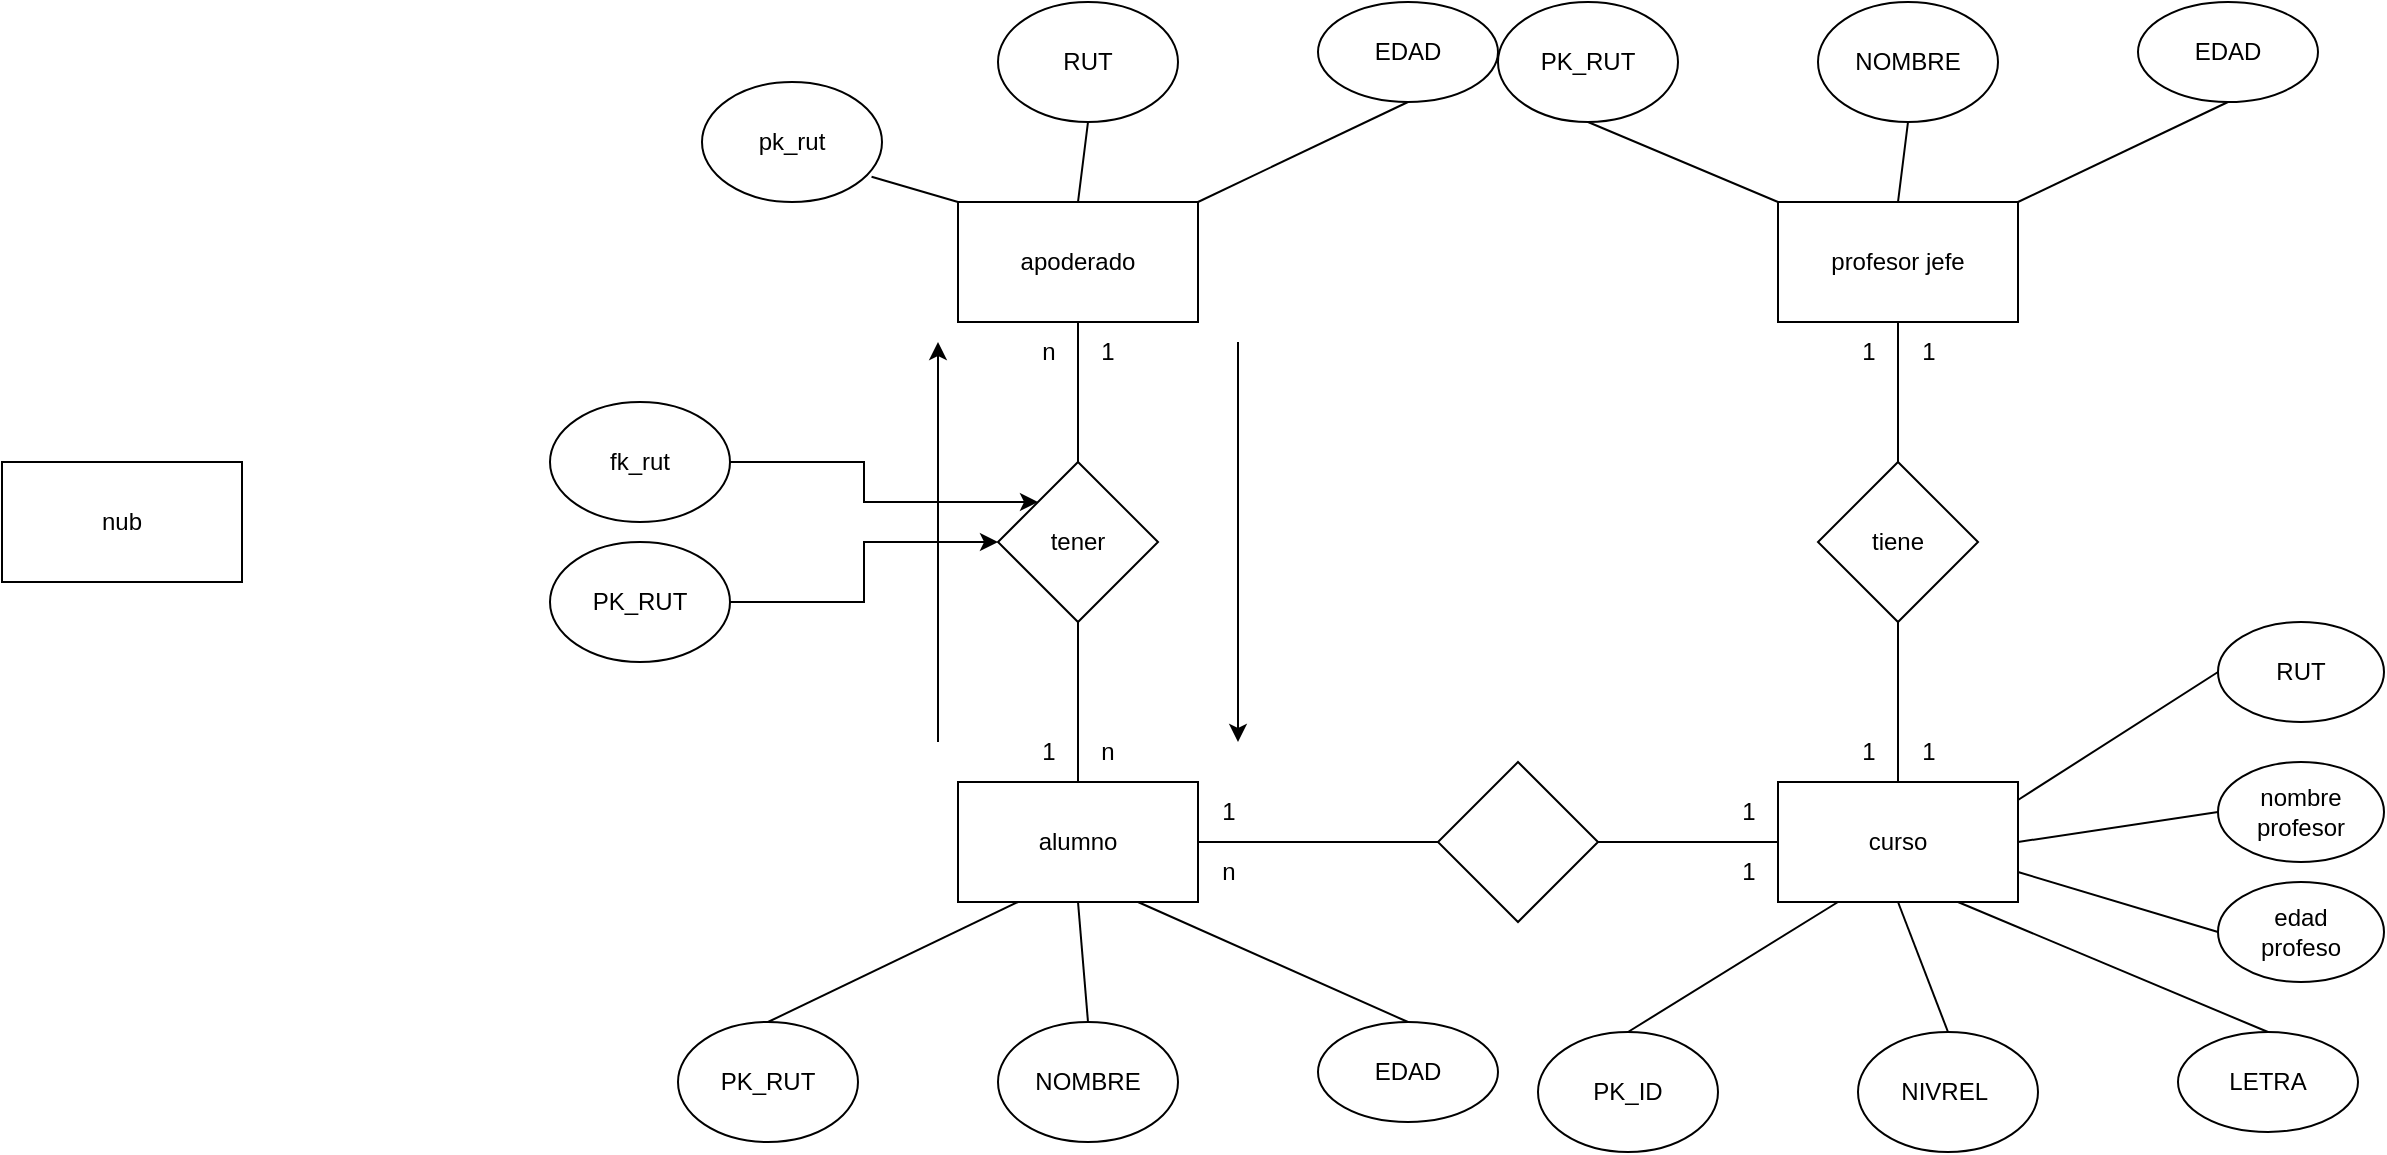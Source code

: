 <mxfile version="24.2.2" type="github">
  <diagram name="Página-1" id="F4TfGY3j-JmZBKwLm8oc">
    <mxGraphModel dx="799" dy="454" grid="1" gridSize="10" guides="1" tooltips="1" connect="1" arrows="1" fold="1" page="1" pageScale="1" pageWidth="827" pageHeight="1169" math="0" shadow="0">
      <root>
        <mxCell id="0" />
        <mxCell id="1" parent="0" />
        <mxCell id="cJ_Q8wkKweqAUlhBJ2Tt-1" value="apoderado" style="rounded=0;whiteSpace=wrap;html=1;" vertex="1" parent="1">
          <mxGeometry x="528" y="390" width="120" height="60" as="geometry" />
        </mxCell>
        <mxCell id="cJ_Q8wkKweqAUlhBJ2Tt-2" value="alumno" style="rounded=0;whiteSpace=wrap;html=1;" vertex="1" parent="1">
          <mxGeometry x="528" y="680" width="120" height="60" as="geometry" />
        </mxCell>
        <mxCell id="cJ_Q8wkKweqAUlhBJ2Tt-3" value="profesor jefe" style="rounded=0;whiteSpace=wrap;html=1;" vertex="1" parent="1">
          <mxGeometry x="938" y="390" width="120" height="60" as="geometry" />
        </mxCell>
        <mxCell id="cJ_Q8wkKweqAUlhBJ2Tt-4" value="curso" style="rounded=0;whiteSpace=wrap;html=1;" vertex="1" parent="1">
          <mxGeometry x="938" y="680" width="120" height="60" as="geometry" />
        </mxCell>
        <mxCell id="cJ_Q8wkKweqAUlhBJ2Tt-5" value="tener" style="rhombus;whiteSpace=wrap;html=1;" vertex="1" parent="1">
          <mxGeometry x="548" y="520" width="80" height="80" as="geometry" />
        </mxCell>
        <mxCell id="cJ_Q8wkKweqAUlhBJ2Tt-6" value="tiene" style="rhombus;whiteSpace=wrap;html=1;" vertex="1" parent="1">
          <mxGeometry x="958" y="520" width="80" height="80" as="geometry" />
        </mxCell>
        <mxCell id="cJ_Q8wkKweqAUlhBJ2Tt-12" value="" style="endArrow=none;html=1;rounded=0;entryX=0.5;entryY=1;entryDx=0;entryDy=0;" edge="1" parent="1" source="cJ_Q8wkKweqAUlhBJ2Tt-5" target="cJ_Q8wkKweqAUlhBJ2Tt-1">
          <mxGeometry width="50" height="50" relative="1" as="geometry">
            <mxPoint x="628" y="490" as="sourcePoint" />
            <mxPoint x="758" y="610" as="targetPoint" />
          </mxGeometry>
        </mxCell>
        <mxCell id="cJ_Q8wkKweqAUlhBJ2Tt-13" value="" style="endArrow=none;html=1;rounded=0;entryX=0.5;entryY=0;entryDx=0;entryDy=0;" edge="1" parent="1" source="cJ_Q8wkKweqAUlhBJ2Tt-5" target="cJ_Q8wkKweqAUlhBJ2Tt-2">
          <mxGeometry width="50" height="50" relative="1" as="geometry">
            <mxPoint x="588" y="650" as="sourcePoint" />
            <mxPoint x="588" y="670.711" as="targetPoint" />
          </mxGeometry>
        </mxCell>
        <mxCell id="cJ_Q8wkKweqAUlhBJ2Tt-14" value="" style="endArrow=none;html=1;rounded=0;entryX=0.5;entryY=1;entryDx=0;entryDy=0;" edge="1" parent="1" target="cJ_Q8wkKweqAUlhBJ2Tt-3">
          <mxGeometry width="50" height="50" relative="1" as="geometry">
            <mxPoint x="998" y="520" as="sourcePoint" />
            <mxPoint x="1048" y="480" as="targetPoint" />
          </mxGeometry>
        </mxCell>
        <mxCell id="cJ_Q8wkKweqAUlhBJ2Tt-15" value="" style="endArrow=none;html=1;rounded=0;entryX=0.5;entryY=1;entryDx=0;entryDy=0;exitX=0.5;exitY=0;exitDx=0;exitDy=0;" edge="1" parent="1" source="cJ_Q8wkKweqAUlhBJ2Tt-4" target="cJ_Q8wkKweqAUlhBJ2Tt-6">
          <mxGeometry width="50" height="50" relative="1" as="geometry">
            <mxPoint x="998" y="670" as="sourcePoint" />
            <mxPoint x="1048" y="620" as="targetPoint" />
          </mxGeometry>
        </mxCell>
        <mxCell id="cJ_Q8wkKweqAUlhBJ2Tt-16" value="n" style="text;html=1;align=center;verticalAlign=middle;resizable=0;points=[];autosize=1;strokeColor=none;fillColor=none;" vertex="1" parent="1">
          <mxGeometry x="558" y="450" width="30" height="30" as="geometry" />
        </mxCell>
        <mxCell id="cJ_Q8wkKweqAUlhBJ2Tt-17" value="1" style="text;html=1;align=center;verticalAlign=middle;whiteSpace=wrap;rounded=0;" vertex="1" parent="1">
          <mxGeometry x="588" y="450" width="30" height="30" as="geometry" />
        </mxCell>
        <mxCell id="cJ_Q8wkKweqAUlhBJ2Tt-18" value="n" style="text;html=1;align=center;verticalAlign=middle;whiteSpace=wrap;rounded=0;" vertex="1" parent="1">
          <mxGeometry x="588" y="650" width="30" height="30" as="geometry" />
        </mxCell>
        <mxCell id="cJ_Q8wkKweqAUlhBJ2Tt-19" value="1" style="text;html=1;align=center;verticalAlign=middle;resizable=0;points=[];autosize=1;strokeColor=none;fillColor=none;" vertex="1" parent="1">
          <mxGeometry x="558" y="650" width="30" height="30" as="geometry" />
        </mxCell>
        <mxCell id="cJ_Q8wkKweqAUlhBJ2Tt-22" value="" style="endArrow=classic;html=1;rounded=0;" edge="1" parent="1">
          <mxGeometry width="50" height="50" relative="1" as="geometry">
            <mxPoint x="518" y="660" as="sourcePoint" />
            <mxPoint x="518" y="460" as="targetPoint" />
            <Array as="points">
              <mxPoint x="518" y="540" />
            </Array>
          </mxGeometry>
        </mxCell>
        <mxCell id="cJ_Q8wkKweqAUlhBJ2Tt-23" value="" style="endArrow=classic;html=1;rounded=0;" edge="1" parent="1">
          <mxGeometry width="50" height="50" relative="1" as="geometry">
            <mxPoint x="668" y="460" as="sourcePoint" />
            <mxPoint x="668" y="660" as="targetPoint" />
          </mxGeometry>
        </mxCell>
        <mxCell id="cJ_Q8wkKweqAUlhBJ2Tt-24" value="" style="rhombus;whiteSpace=wrap;html=1;" vertex="1" parent="1">
          <mxGeometry x="768" y="670" width="80" height="80" as="geometry" />
        </mxCell>
        <mxCell id="cJ_Q8wkKweqAUlhBJ2Tt-25" value="1" style="text;html=1;align=center;verticalAlign=middle;resizable=0;points=[];autosize=1;strokeColor=none;fillColor=none;" vertex="1" parent="1">
          <mxGeometry x="968" y="450" width="30" height="30" as="geometry" />
        </mxCell>
        <mxCell id="cJ_Q8wkKweqAUlhBJ2Tt-26" value="1" style="text;html=1;align=center;verticalAlign=middle;resizable=0;points=[];autosize=1;strokeColor=none;fillColor=none;" vertex="1" parent="1">
          <mxGeometry x="998" y="450" width="30" height="30" as="geometry" />
        </mxCell>
        <mxCell id="cJ_Q8wkKweqAUlhBJ2Tt-27" value="1" style="text;html=1;align=center;verticalAlign=middle;resizable=0;points=[];autosize=1;strokeColor=none;fillColor=none;" vertex="1" parent="1">
          <mxGeometry x="968" y="650" width="30" height="30" as="geometry" />
        </mxCell>
        <mxCell id="cJ_Q8wkKweqAUlhBJ2Tt-28" value="1" style="text;html=1;align=center;verticalAlign=middle;resizable=0;points=[];autosize=1;strokeColor=none;fillColor=none;" vertex="1" parent="1">
          <mxGeometry x="998" y="650" width="30" height="30" as="geometry" />
        </mxCell>
        <mxCell id="cJ_Q8wkKweqAUlhBJ2Tt-29" value="" style="endArrow=none;html=1;rounded=0;entryX=0;entryY=0.5;entryDx=0;entryDy=0;exitX=1;exitY=0.5;exitDx=0;exitDy=0;" edge="1" parent="1" source="cJ_Q8wkKweqAUlhBJ2Tt-2" target="cJ_Q8wkKweqAUlhBJ2Tt-24">
          <mxGeometry width="50" height="50" relative="1" as="geometry">
            <mxPoint x="668" y="740" as="sourcePoint" />
            <mxPoint x="718" y="690" as="targetPoint" />
          </mxGeometry>
        </mxCell>
        <mxCell id="cJ_Q8wkKweqAUlhBJ2Tt-30" value="" style="endArrow=none;html=1;rounded=0;entryX=0;entryY=0.5;entryDx=0;entryDy=0;exitX=1;exitY=0.5;exitDx=0;exitDy=0;" edge="1" parent="1" source="cJ_Q8wkKweqAUlhBJ2Tt-24" target="cJ_Q8wkKweqAUlhBJ2Tt-4">
          <mxGeometry width="50" height="50" relative="1" as="geometry">
            <mxPoint x="878" y="750" as="sourcePoint" />
            <mxPoint x="928" y="700" as="targetPoint" />
          </mxGeometry>
        </mxCell>
        <mxCell id="cJ_Q8wkKweqAUlhBJ2Tt-31" value="1" style="text;html=1;align=center;verticalAlign=middle;resizable=0;points=[];autosize=1;strokeColor=none;fillColor=none;" vertex="1" parent="1">
          <mxGeometry x="648" y="680" width="30" height="30" as="geometry" />
        </mxCell>
        <mxCell id="cJ_Q8wkKweqAUlhBJ2Tt-32" value="1" style="text;html=1;align=center;verticalAlign=middle;resizable=0;points=[];autosize=1;strokeColor=none;fillColor=none;" vertex="1" parent="1">
          <mxGeometry x="908" y="680" width="30" height="30" as="geometry" />
        </mxCell>
        <mxCell id="cJ_Q8wkKweqAUlhBJ2Tt-33" value="1" style="text;html=1;align=center;verticalAlign=middle;resizable=0;points=[];autosize=1;strokeColor=none;fillColor=none;" vertex="1" parent="1">
          <mxGeometry x="908" y="710" width="30" height="30" as="geometry" />
        </mxCell>
        <mxCell id="cJ_Q8wkKweqAUlhBJ2Tt-34" value="n" style="text;html=1;align=center;verticalAlign=middle;resizable=0;points=[];autosize=1;strokeColor=none;fillColor=none;" vertex="1" parent="1">
          <mxGeometry x="648" y="710" width="30" height="30" as="geometry" />
        </mxCell>
        <mxCell id="cJ_Q8wkKweqAUlhBJ2Tt-88" style="edgeStyle=orthogonalEdgeStyle;rounded=0;orthogonalLoop=1;jettySize=auto;html=1;exitX=1;exitY=0.5;exitDx=0;exitDy=0;entryX=0;entryY=0;entryDx=0;entryDy=0;" edge="1" parent="1" source="cJ_Q8wkKweqAUlhBJ2Tt-35" target="cJ_Q8wkKweqAUlhBJ2Tt-5">
          <mxGeometry relative="1" as="geometry" />
        </mxCell>
        <mxCell id="cJ_Q8wkKweqAUlhBJ2Tt-35" value="fk_rut" style="ellipse;whiteSpace=wrap;html=1;" vertex="1" parent="1">
          <mxGeometry x="324" y="490" width="90" height="60" as="geometry" />
        </mxCell>
        <mxCell id="cJ_Q8wkKweqAUlhBJ2Tt-39" style="rounded=0;orthogonalLoop=1;jettySize=auto;html=1;exitX=0.5;exitY=1;exitDx=0;exitDy=0;entryX=0.5;entryY=0;entryDx=0;entryDy=0;endArrow=none;endFill=0;" edge="1" parent="1" source="cJ_Q8wkKweqAUlhBJ2Tt-36" target="cJ_Q8wkKweqAUlhBJ2Tt-1">
          <mxGeometry relative="1" as="geometry" />
        </mxCell>
        <mxCell id="cJ_Q8wkKweqAUlhBJ2Tt-36" value="RUT" style="ellipse;whiteSpace=wrap;html=1;" vertex="1" parent="1">
          <mxGeometry x="548" y="290" width="90" height="60" as="geometry" />
        </mxCell>
        <mxCell id="cJ_Q8wkKweqAUlhBJ2Tt-40" style="rounded=0;orthogonalLoop=1;jettySize=auto;html=1;exitX=0.5;exitY=1;exitDx=0;exitDy=0;entryX=1;entryY=0;entryDx=0;entryDy=0;endArrow=none;endFill=0;" edge="1" parent="1" source="cJ_Q8wkKweqAUlhBJ2Tt-37" target="cJ_Q8wkKweqAUlhBJ2Tt-1">
          <mxGeometry relative="1" as="geometry" />
        </mxCell>
        <mxCell id="cJ_Q8wkKweqAUlhBJ2Tt-37" value="EDAD" style="ellipse;whiteSpace=wrap;html=1;" vertex="1" parent="1">
          <mxGeometry x="708" y="290" width="90" height="50" as="geometry" />
        </mxCell>
        <mxCell id="cJ_Q8wkKweqAUlhBJ2Tt-41" value="PK_RUT" style="ellipse;whiteSpace=wrap;html=1;" vertex="1" parent="1">
          <mxGeometry x="798" y="290" width="90" height="60" as="geometry" />
        </mxCell>
        <mxCell id="cJ_Q8wkKweqAUlhBJ2Tt-42" style="rounded=0;orthogonalLoop=1;jettySize=auto;html=1;exitX=0.5;exitY=1;exitDx=0;exitDy=0;entryX=0;entryY=0;entryDx=0;entryDy=0;startArrow=none;startFill=0;endArrow=none;endFill=0;" edge="1" parent="1" source="cJ_Q8wkKweqAUlhBJ2Tt-41">
          <mxGeometry relative="1" as="geometry">
            <mxPoint x="938" y="390" as="targetPoint" />
          </mxGeometry>
        </mxCell>
        <mxCell id="cJ_Q8wkKweqAUlhBJ2Tt-43" style="rounded=0;orthogonalLoop=1;jettySize=auto;html=1;exitX=0.5;exitY=1;exitDx=0;exitDy=0;entryX=0.5;entryY=0;entryDx=0;entryDy=0;endArrow=none;endFill=0;" edge="1" parent="1" source="cJ_Q8wkKweqAUlhBJ2Tt-44">
          <mxGeometry relative="1" as="geometry">
            <mxPoint x="998" y="390" as="targetPoint" />
          </mxGeometry>
        </mxCell>
        <mxCell id="cJ_Q8wkKweqAUlhBJ2Tt-44" value="NOMBRE" style="ellipse;whiteSpace=wrap;html=1;" vertex="1" parent="1">
          <mxGeometry x="958" y="290" width="90" height="60" as="geometry" />
        </mxCell>
        <mxCell id="cJ_Q8wkKweqAUlhBJ2Tt-45" style="rounded=0;orthogonalLoop=1;jettySize=auto;html=1;exitX=0.5;exitY=1;exitDx=0;exitDy=0;entryX=1;entryY=0;entryDx=0;entryDy=0;endArrow=none;endFill=0;" edge="1" parent="1" source="cJ_Q8wkKweqAUlhBJ2Tt-46">
          <mxGeometry relative="1" as="geometry">
            <mxPoint x="1058" y="390" as="targetPoint" />
          </mxGeometry>
        </mxCell>
        <mxCell id="cJ_Q8wkKweqAUlhBJ2Tt-46" value="EDAD" style="ellipse;whiteSpace=wrap;html=1;" vertex="1" parent="1">
          <mxGeometry x="1118" y="290" width="90" height="50" as="geometry" />
        </mxCell>
        <mxCell id="cJ_Q8wkKweqAUlhBJ2Tt-66" value="PK_RUT" style="ellipse;whiteSpace=wrap;html=1;direction=west;" vertex="1" parent="1">
          <mxGeometry x="388" y="800" width="90" height="60" as="geometry" />
        </mxCell>
        <mxCell id="cJ_Q8wkKweqAUlhBJ2Tt-67" style="rounded=0;orthogonalLoop=1;jettySize=auto;html=1;exitX=0.5;exitY=1;exitDx=0;exitDy=0;entryX=0.25;entryY=1;entryDx=0;entryDy=0;startArrow=none;startFill=0;endArrow=none;endFill=0;" edge="1" parent="1" source="cJ_Q8wkKweqAUlhBJ2Tt-66" target="cJ_Q8wkKweqAUlhBJ2Tt-2">
          <mxGeometry relative="1" as="geometry">
            <mxPoint x="528" y="900" as="targetPoint" />
          </mxGeometry>
        </mxCell>
        <mxCell id="cJ_Q8wkKweqAUlhBJ2Tt-68" style="rounded=0;orthogonalLoop=1;jettySize=auto;html=1;exitX=0.5;exitY=1;exitDx=0;exitDy=0;entryX=0.5;entryY=1;entryDx=0;entryDy=0;endArrow=none;endFill=0;" edge="1" parent="1" source="cJ_Q8wkKweqAUlhBJ2Tt-69" target="cJ_Q8wkKweqAUlhBJ2Tt-2">
          <mxGeometry relative="1" as="geometry">
            <mxPoint x="588" y="900" as="targetPoint" />
          </mxGeometry>
        </mxCell>
        <mxCell id="cJ_Q8wkKweqAUlhBJ2Tt-69" value="NOMBRE" style="ellipse;whiteSpace=wrap;html=1;direction=west;" vertex="1" parent="1">
          <mxGeometry x="548" y="800" width="90" height="60" as="geometry" />
        </mxCell>
        <mxCell id="cJ_Q8wkKweqAUlhBJ2Tt-70" style="rounded=0;orthogonalLoop=1;jettySize=auto;html=1;exitX=0.5;exitY=1;exitDx=0;exitDy=0;entryX=0.75;entryY=1;entryDx=0;entryDy=0;endArrow=none;endFill=0;" edge="1" parent="1" source="cJ_Q8wkKweqAUlhBJ2Tt-71" target="cJ_Q8wkKweqAUlhBJ2Tt-2">
          <mxGeometry relative="1" as="geometry">
            <mxPoint x="648" y="900" as="targetPoint" />
          </mxGeometry>
        </mxCell>
        <mxCell id="cJ_Q8wkKweqAUlhBJ2Tt-71" value="EDAD" style="ellipse;whiteSpace=wrap;html=1;direction=west;" vertex="1" parent="1">
          <mxGeometry x="708" y="800" width="90" height="50" as="geometry" />
        </mxCell>
        <mxCell id="cJ_Q8wkKweqAUlhBJ2Tt-72" value="PK_ID" style="ellipse;whiteSpace=wrap;html=1;direction=west;" vertex="1" parent="1">
          <mxGeometry x="818" y="805" width="90" height="60" as="geometry" />
        </mxCell>
        <mxCell id="cJ_Q8wkKweqAUlhBJ2Tt-73" style="rounded=0;orthogonalLoop=1;jettySize=auto;html=1;exitX=0.5;exitY=1;exitDx=0;exitDy=0;entryX=0.25;entryY=1;entryDx=0;entryDy=0;startArrow=none;startFill=0;endArrow=none;endFill=0;" edge="1" parent="1" source="cJ_Q8wkKweqAUlhBJ2Tt-72" target="cJ_Q8wkKweqAUlhBJ2Tt-4">
          <mxGeometry relative="1" as="geometry">
            <mxPoint x="798" y="715" as="targetPoint" />
          </mxGeometry>
        </mxCell>
        <mxCell id="cJ_Q8wkKweqAUlhBJ2Tt-74" style="rounded=0;orthogonalLoop=1;jettySize=auto;html=1;exitX=0.5;exitY=1;exitDx=0;exitDy=0;entryX=0.5;entryY=1;entryDx=0;entryDy=0;endArrow=none;endFill=0;" edge="1" parent="1" source="cJ_Q8wkKweqAUlhBJ2Tt-75" target="cJ_Q8wkKweqAUlhBJ2Tt-4">
          <mxGeometry relative="1" as="geometry">
            <mxPoint x="834.96" y="716.02" as="targetPoint" />
          </mxGeometry>
        </mxCell>
        <mxCell id="cJ_Q8wkKweqAUlhBJ2Tt-75" value="NIVREL&amp;nbsp;" style="ellipse;whiteSpace=wrap;html=1;direction=west;" vertex="1" parent="1">
          <mxGeometry x="978" y="805" width="90" height="60" as="geometry" />
        </mxCell>
        <mxCell id="cJ_Q8wkKweqAUlhBJ2Tt-76" style="rounded=0;orthogonalLoop=1;jettySize=auto;html=1;exitX=0.5;exitY=1;exitDx=0;exitDy=0;entryX=0.75;entryY=1;entryDx=0;entryDy=0;endArrow=none;endFill=0;" edge="1" parent="1" source="cJ_Q8wkKweqAUlhBJ2Tt-77" target="cJ_Q8wkKweqAUlhBJ2Tt-4">
          <mxGeometry relative="1" as="geometry">
            <mxPoint x="858" y="715" as="targetPoint" />
          </mxGeometry>
        </mxCell>
        <mxCell id="cJ_Q8wkKweqAUlhBJ2Tt-77" value="LETRA" style="ellipse;whiteSpace=wrap;html=1;direction=west;" vertex="1" parent="1">
          <mxGeometry x="1138" y="805" width="90" height="50" as="geometry" />
        </mxCell>
        <mxCell id="cJ_Q8wkKweqAUlhBJ2Tt-81" style="rounded=0;orthogonalLoop=1;jettySize=auto;html=1;exitX=0;exitY=0.5;exitDx=0;exitDy=0;entryX=1;entryY=0.75;entryDx=0;entryDy=0;endArrow=none;endFill=0;" edge="1" parent="1" source="cJ_Q8wkKweqAUlhBJ2Tt-78" target="cJ_Q8wkKweqAUlhBJ2Tt-4">
          <mxGeometry relative="1" as="geometry" />
        </mxCell>
        <mxCell id="cJ_Q8wkKweqAUlhBJ2Tt-78" value="edad&lt;div&gt;profeso&lt;/div&gt;" style="ellipse;whiteSpace=wrap;html=1;" vertex="1" parent="1">
          <mxGeometry x="1158" y="730" width="83" height="50" as="geometry" />
        </mxCell>
        <mxCell id="cJ_Q8wkKweqAUlhBJ2Tt-80" style="rounded=0;orthogonalLoop=1;jettySize=auto;html=1;exitX=0;exitY=0.5;exitDx=0;exitDy=0;entryX=1;entryY=0.5;entryDx=0;entryDy=0;strokeColor=default;align=center;verticalAlign=middle;fontFamily=Helvetica;fontSize=11;fontColor=default;labelBackgroundColor=default;endArrow=none;endFill=0;" edge="1" parent="1" source="cJ_Q8wkKweqAUlhBJ2Tt-79" target="cJ_Q8wkKweqAUlhBJ2Tt-4">
          <mxGeometry relative="1" as="geometry" />
        </mxCell>
        <mxCell id="cJ_Q8wkKweqAUlhBJ2Tt-79" value="nombre&lt;div&gt;profesor&lt;/div&gt;" style="ellipse;whiteSpace=wrap;html=1;" vertex="1" parent="1">
          <mxGeometry x="1158" y="670" width="83" height="50" as="geometry" />
        </mxCell>
        <mxCell id="cJ_Q8wkKweqAUlhBJ2Tt-82" value="RUT" style="ellipse;whiteSpace=wrap;html=1;" vertex="1" parent="1">
          <mxGeometry x="1158" y="600" width="83" height="50" as="geometry" />
        </mxCell>
        <mxCell id="cJ_Q8wkKweqAUlhBJ2Tt-83" style="rounded=0;orthogonalLoop=1;jettySize=auto;html=1;exitX=0;exitY=0.5;exitDx=0;exitDy=0;entryX=1;entryY=0.15;entryDx=0;entryDy=0;entryPerimeter=0;strokeColor=default;align=center;verticalAlign=middle;fontFamily=Helvetica;fontSize=11;fontColor=default;labelBackgroundColor=default;endArrow=none;endFill=0;" edge="1" parent="1" source="cJ_Q8wkKweqAUlhBJ2Tt-82" target="cJ_Q8wkKweqAUlhBJ2Tt-4">
          <mxGeometry relative="1" as="geometry" />
        </mxCell>
        <mxCell id="cJ_Q8wkKweqAUlhBJ2Tt-84" value="nub" style="rounded=0;whiteSpace=wrap;html=1;" vertex="1" parent="1">
          <mxGeometry x="50" y="520" width="120" height="60" as="geometry" />
        </mxCell>
        <mxCell id="cJ_Q8wkKweqAUlhBJ2Tt-85" value="pk_rut" style="ellipse;whiteSpace=wrap;html=1;" vertex="1" parent="1">
          <mxGeometry x="400" y="330" width="90" height="60" as="geometry" />
        </mxCell>
        <mxCell id="cJ_Q8wkKweqAUlhBJ2Tt-86" style="rounded=0;orthogonalLoop=1;jettySize=auto;html=1;exitX=0;exitY=0;exitDx=0;exitDy=0;entryX=0.942;entryY=0.79;entryDx=0;entryDy=0;entryPerimeter=0;strokeColor=default;align=center;verticalAlign=middle;fontFamily=Helvetica;fontSize=11;fontColor=default;labelBackgroundColor=default;endArrow=none;endFill=0;" edge="1" parent="1" source="cJ_Q8wkKweqAUlhBJ2Tt-1" target="cJ_Q8wkKweqAUlhBJ2Tt-85">
          <mxGeometry relative="1" as="geometry" />
        </mxCell>
        <mxCell id="cJ_Q8wkKweqAUlhBJ2Tt-89" style="edgeStyle=orthogonalEdgeStyle;rounded=0;orthogonalLoop=1;jettySize=auto;html=1;exitX=0;exitY=0.5;exitDx=0;exitDy=0;entryX=0;entryY=0.5;entryDx=0;entryDy=0;" edge="1" parent="1" source="cJ_Q8wkKweqAUlhBJ2Tt-87" target="cJ_Q8wkKweqAUlhBJ2Tt-5">
          <mxGeometry relative="1" as="geometry" />
        </mxCell>
        <mxCell id="cJ_Q8wkKweqAUlhBJ2Tt-87" value="PK_RUT" style="ellipse;whiteSpace=wrap;html=1;direction=west;" vertex="1" parent="1">
          <mxGeometry x="324" y="560" width="90" height="60" as="geometry" />
        </mxCell>
      </root>
    </mxGraphModel>
  </diagram>
</mxfile>
